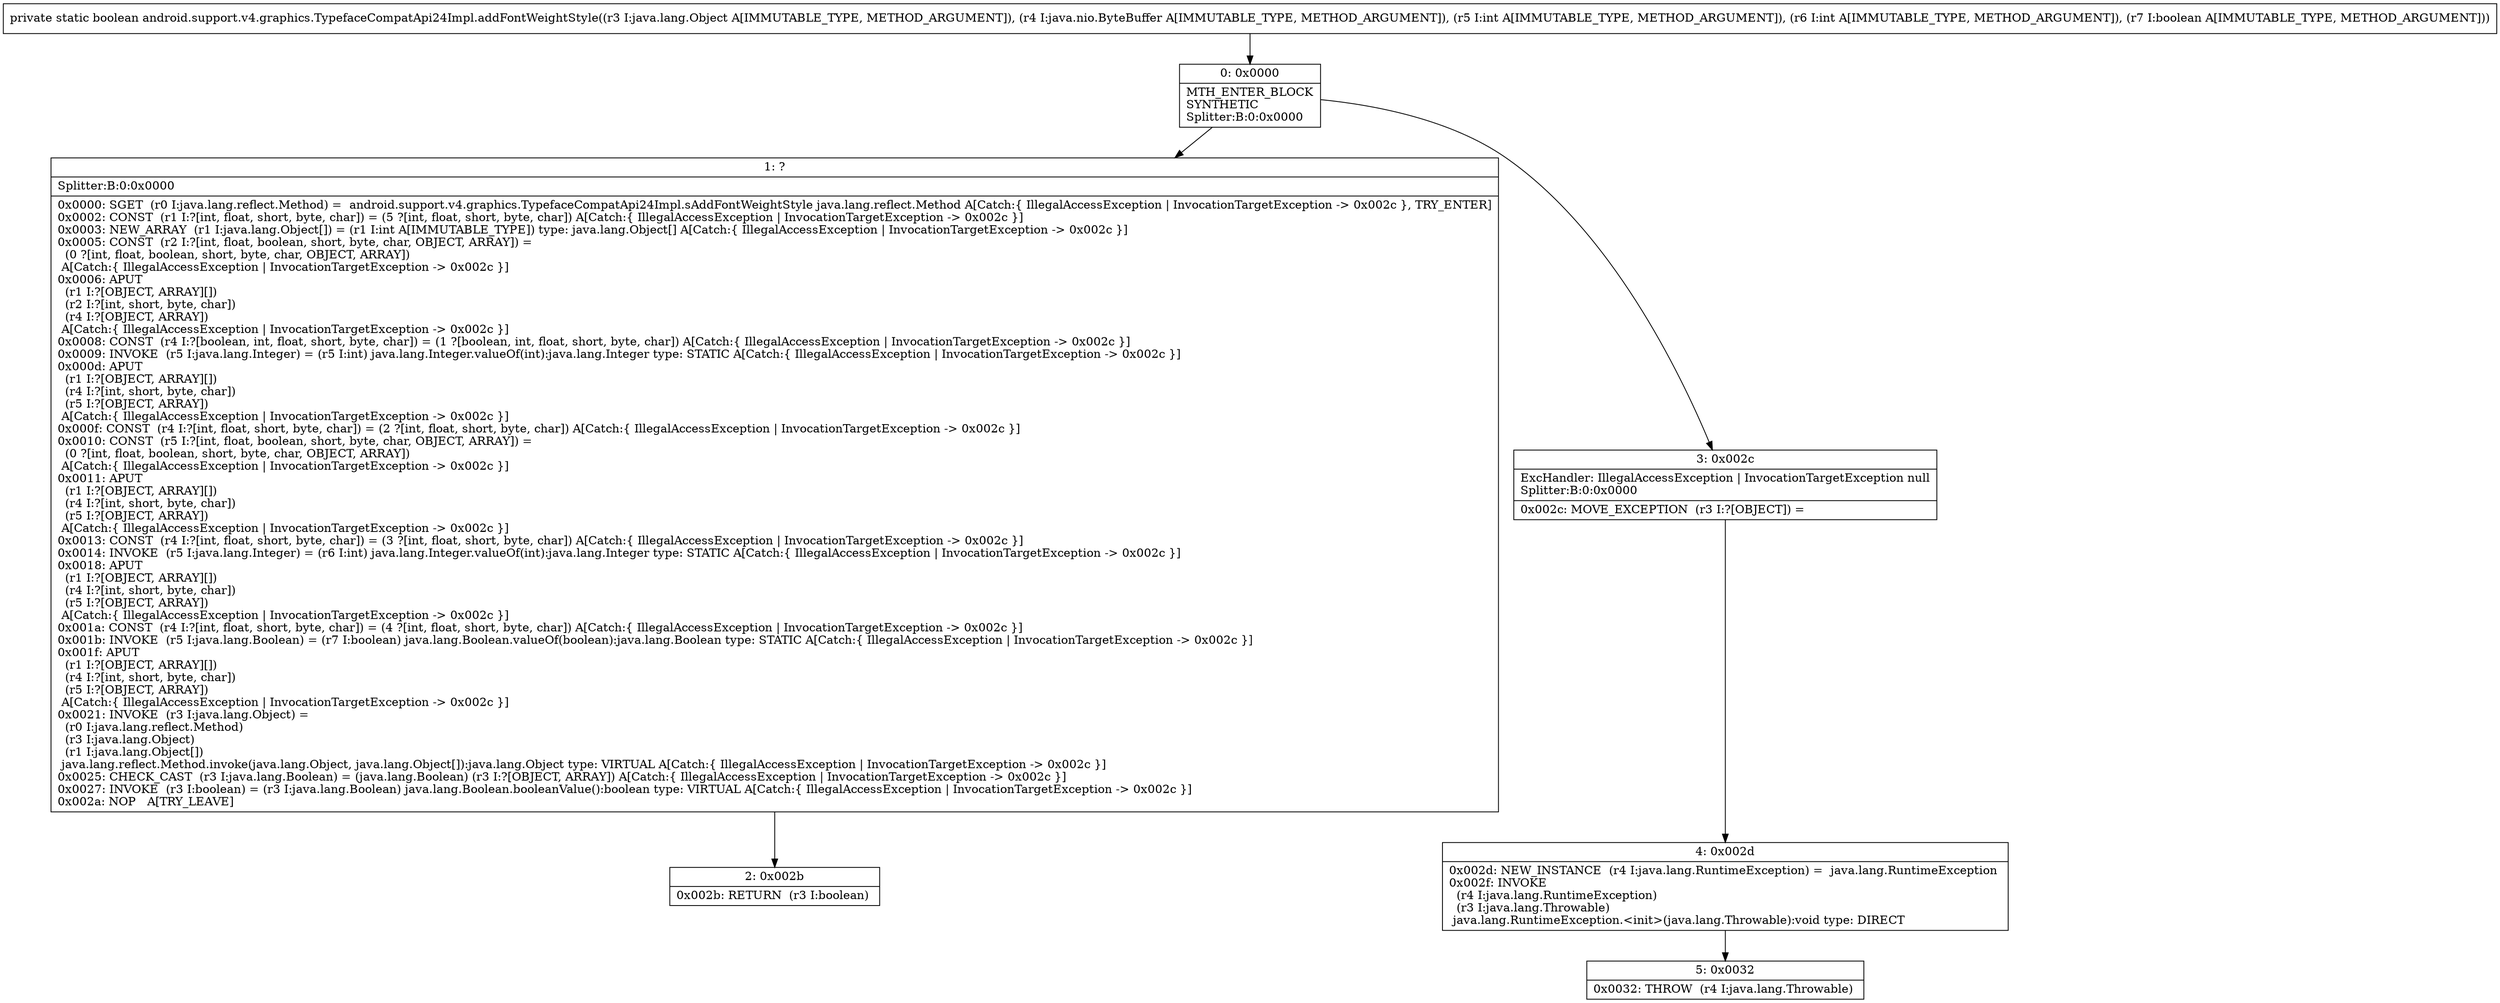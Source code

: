 digraph "CFG forandroid.support.v4.graphics.TypefaceCompatApi24Impl.addFontWeightStyle(Ljava\/lang\/Object;Ljava\/nio\/ByteBuffer;IIZ)Z" {
Node_0 [shape=record,label="{0\:\ 0x0000|MTH_ENTER_BLOCK\lSYNTHETIC\lSplitter:B:0:0x0000\l}"];
Node_1 [shape=record,label="{1\:\ ?|Splitter:B:0:0x0000\l|0x0000: SGET  (r0 I:java.lang.reflect.Method) =  android.support.v4.graphics.TypefaceCompatApi24Impl.sAddFontWeightStyle java.lang.reflect.Method A[Catch:\{ IllegalAccessException \| InvocationTargetException \-\> 0x002c \}, TRY_ENTER]\l0x0002: CONST  (r1 I:?[int, float, short, byte, char]) = (5 ?[int, float, short, byte, char]) A[Catch:\{ IllegalAccessException \| InvocationTargetException \-\> 0x002c \}]\l0x0003: NEW_ARRAY  (r1 I:java.lang.Object[]) = (r1 I:int A[IMMUTABLE_TYPE]) type: java.lang.Object[] A[Catch:\{ IllegalAccessException \| InvocationTargetException \-\> 0x002c \}]\l0x0005: CONST  (r2 I:?[int, float, boolean, short, byte, char, OBJECT, ARRAY]) = \l  (0 ?[int, float, boolean, short, byte, char, OBJECT, ARRAY])\l A[Catch:\{ IllegalAccessException \| InvocationTargetException \-\> 0x002c \}]\l0x0006: APUT  \l  (r1 I:?[OBJECT, ARRAY][])\l  (r2 I:?[int, short, byte, char])\l  (r4 I:?[OBJECT, ARRAY])\l A[Catch:\{ IllegalAccessException \| InvocationTargetException \-\> 0x002c \}]\l0x0008: CONST  (r4 I:?[boolean, int, float, short, byte, char]) = (1 ?[boolean, int, float, short, byte, char]) A[Catch:\{ IllegalAccessException \| InvocationTargetException \-\> 0x002c \}]\l0x0009: INVOKE  (r5 I:java.lang.Integer) = (r5 I:int) java.lang.Integer.valueOf(int):java.lang.Integer type: STATIC A[Catch:\{ IllegalAccessException \| InvocationTargetException \-\> 0x002c \}]\l0x000d: APUT  \l  (r1 I:?[OBJECT, ARRAY][])\l  (r4 I:?[int, short, byte, char])\l  (r5 I:?[OBJECT, ARRAY])\l A[Catch:\{ IllegalAccessException \| InvocationTargetException \-\> 0x002c \}]\l0x000f: CONST  (r4 I:?[int, float, short, byte, char]) = (2 ?[int, float, short, byte, char]) A[Catch:\{ IllegalAccessException \| InvocationTargetException \-\> 0x002c \}]\l0x0010: CONST  (r5 I:?[int, float, boolean, short, byte, char, OBJECT, ARRAY]) = \l  (0 ?[int, float, boolean, short, byte, char, OBJECT, ARRAY])\l A[Catch:\{ IllegalAccessException \| InvocationTargetException \-\> 0x002c \}]\l0x0011: APUT  \l  (r1 I:?[OBJECT, ARRAY][])\l  (r4 I:?[int, short, byte, char])\l  (r5 I:?[OBJECT, ARRAY])\l A[Catch:\{ IllegalAccessException \| InvocationTargetException \-\> 0x002c \}]\l0x0013: CONST  (r4 I:?[int, float, short, byte, char]) = (3 ?[int, float, short, byte, char]) A[Catch:\{ IllegalAccessException \| InvocationTargetException \-\> 0x002c \}]\l0x0014: INVOKE  (r5 I:java.lang.Integer) = (r6 I:int) java.lang.Integer.valueOf(int):java.lang.Integer type: STATIC A[Catch:\{ IllegalAccessException \| InvocationTargetException \-\> 0x002c \}]\l0x0018: APUT  \l  (r1 I:?[OBJECT, ARRAY][])\l  (r4 I:?[int, short, byte, char])\l  (r5 I:?[OBJECT, ARRAY])\l A[Catch:\{ IllegalAccessException \| InvocationTargetException \-\> 0x002c \}]\l0x001a: CONST  (r4 I:?[int, float, short, byte, char]) = (4 ?[int, float, short, byte, char]) A[Catch:\{ IllegalAccessException \| InvocationTargetException \-\> 0x002c \}]\l0x001b: INVOKE  (r5 I:java.lang.Boolean) = (r7 I:boolean) java.lang.Boolean.valueOf(boolean):java.lang.Boolean type: STATIC A[Catch:\{ IllegalAccessException \| InvocationTargetException \-\> 0x002c \}]\l0x001f: APUT  \l  (r1 I:?[OBJECT, ARRAY][])\l  (r4 I:?[int, short, byte, char])\l  (r5 I:?[OBJECT, ARRAY])\l A[Catch:\{ IllegalAccessException \| InvocationTargetException \-\> 0x002c \}]\l0x0021: INVOKE  (r3 I:java.lang.Object) = \l  (r0 I:java.lang.reflect.Method)\l  (r3 I:java.lang.Object)\l  (r1 I:java.lang.Object[])\l java.lang.reflect.Method.invoke(java.lang.Object, java.lang.Object[]):java.lang.Object type: VIRTUAL A[Catch:\{ IllegalAccessException \| InvocationTargetException \-\> 0x002c \}]\l0x0025: CHECK_CAST  (r3 I:java.lang.Boolean) = (java.lang.Boolean) (r3 I:?[OBJECT, ARRAY]) A[Catch:\{ IllegalAccessException \| InvocationTargetException \-\> 0x002c \}]\l0x0027: INVOKE  (r3 I:boolean) = (r3 I:java.lang.Boolean) java.lang.Boolean.booleanValue():boolean type: VIRTUAL A[Catch:\{ IllegalAccessException \| InvocationTargetException \-\> 0x002c \}]\l0x002a: NOP   A[TRY_LEAVE]\l}"];
Node_2 [shape=record,label="{2\:\ 0x002b|0x002b: RETURN  (r3 I:boolean) \l}"];
Node_3 [shape=record,label="{3\:\ 0x002c|ExcHandler: IllegalAccessException \| InvocationTargetException null\lSplitter:B:0:0x0000\l|0x002c: MOVE_EXCEPTION  (r3 I:?[OBJECT]) =  \l}"];
Node_4 [shape=record,label="{4\:\ 0x002d|0x002d: NEW_INSTANCE  (r4 I:java.lang.RuntimeException) =  java.lang.RuntimeException \l0x002f: INVOKE  \l  (r4 I:java.lang.RuntimeException)\l  (r3 I:java.lang.Throwable)\l java.lang.RuntimeException.\<init\>(java.lang.Throwable):void type: DIRECT \l}"];
Node_5 [shape=record,label="{5\:\ 0x0032|0x0032: THROW  (r4 I:java.lang.Throwable) \l}"];
MethodNode[shape=record,label="{private static boolean android.support.v4.graphics.TypefaceCompatApi24Impl.addFontWeightStyle((r3 I:java.lang.Object A[IMMUTABLE_TYPE, METHOD_ARGUMENT]), (r4 I:java.nio.ByteBuffer A[IMMUTABLE_TYPE, METHOD_ARGUMENT]), (r5 I:int A[IMMUTABLE_TYPE, METHOD_ARGUMENT]), (r6 I:int A[IMMUTABLE_TYPE, METHOD_ARGUMENT]), (r7 I:boolean A[IMMUTABLE_TYPE, METHOD_ARGUMENT])) }"];
MethodNode -> Node_0;
Node_0 -> Node_1;
Node_0 -> Node_3;
Node_1 -> Node_2;
Node_3 -> Node_4;
Node_4 -> Node_5;
}

